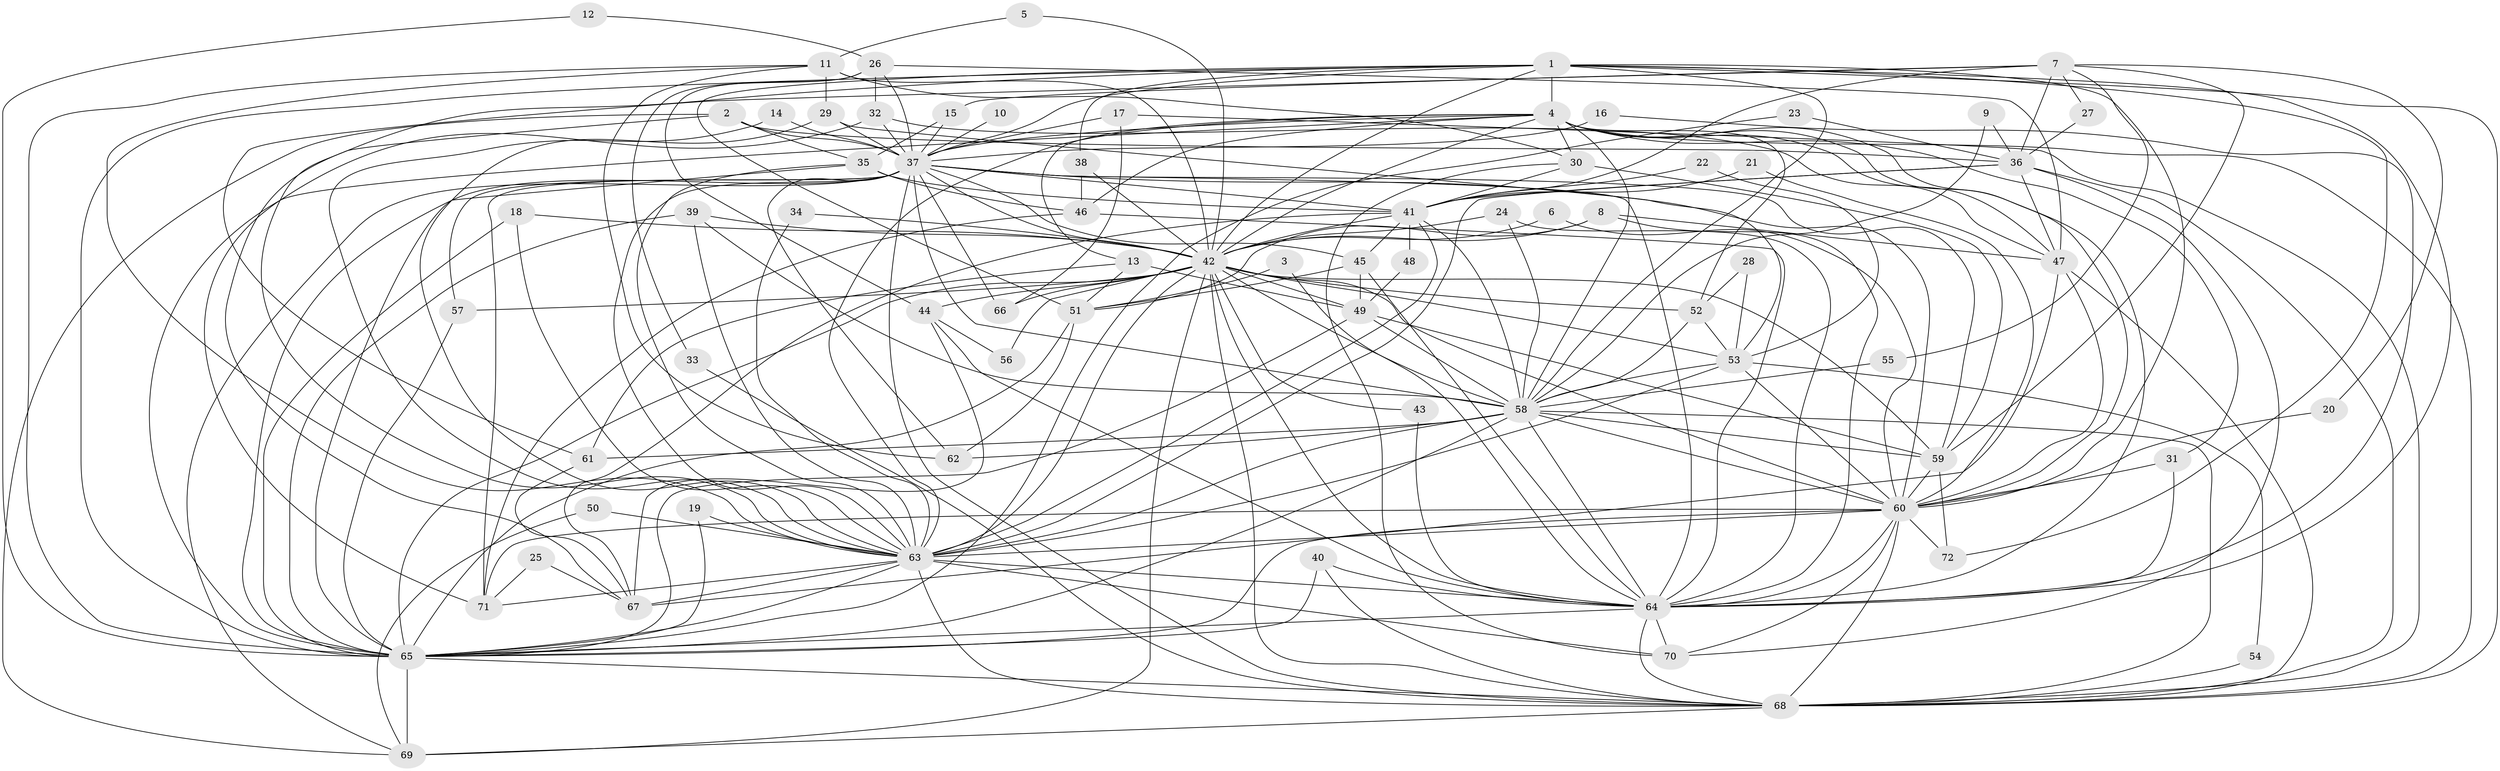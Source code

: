 // original degree distribution, {29: 0.006993006993006993, 13: 0.006993006993006993, 22: 0.006993006993006993, 20: 0.013986013986013986, 23: 0.006993006993006993, 17: 0.006993006993006993, 25: 0.006993006993006993, 33: 0.006993006993006993, 16: 0.006993006993006993, 7: 0.04195804195804196, 4: 0.06993006993006994, 11: 0.006993006993006993, 5: 0.04195804195804196, 2: 0.5244755244755245, 3: 0.1958041958041958, 9: 0.006993006993006993, 6: 0.03496503496503497, 8: 0.006993006993006993}
// Generated by graph-tools (version 1.1) at 2025/49/03/09/25 03:49:45]
// undirected, 72 vertices, 225 edges
graph export_dot {
graph [start="1"]
  node [color=gray90,style=filled];
  1;
  2;
  3;
  4;
  5;
  6;
  7;
  8;
  9;
  10;
  11;
  12;
  13;
  14;
  15;
  16;
  17;
  18;
  19;
  20;
  21;
  22;
  23;
  24;
  25;
  26;
  27;
  28;
  29;
  30;
  31;
  32;
  33;
  34;
  35;
  36;
  37;
  38;
  39;
  40;
  41;
  42;
  43;
  44;
  45;
  46;
  47;
  48;
  49;
  50;
  51;
  52;
  53;
  54;
  55;
  56;
  57;
  58;
  59;
  60;
  61;
  62;
  63;
  64;
  65;
  66;
  67;
  68;
  69;
  70;
  71;
  72;
  1 -- 4 [weight=1.0];
  1 -- 37 [weight=1.0];
  1 -- 38 [weight=1.0];
  1 -- 42 [weight=1.0];
  1 -- 51 [weight=1.0];
  1 -- 58 [weight=1.0];
  1 -- 60 [weight=2.0];
  1 -- 63 [weight=1.0];
  1 -- 64 [weight=1.0];
  1 -- 65 [weight=1.0];
  1 -- 68 [weight=1.0];
  1 -- 72 [weight=1.0];
  2 -- 35 [weight=1.0];
  2 -- 36 [weight=1.0];
  2 -- 37 [weight=1.0];
  2 -- 67 [weight=1.0];
  2 -- 69 [weight=1.0];
  3 -- 51 [weight=1.0];
  3 -- 64 [weight=1.0];
  4 -- 13 [weight=1.0];
  4 -- 30 [weight=1.0];
  4 -- 31 [weight=1.0];
  4 -- 37 [weight=1.0];
  4 -- 42 [weight=1.0];
  4 -- 46 [weight=1.0];
  4 -- 47 [weight=1.0];
  4 -- 52 [weight=1.0];
  4 -- 58 [weight=1.0];
  4 -- 60 [weight=1.0];
  4 -- 63 [weight=1.0];
  4 -- 64 [weight=1.0];
  4 -- 65 [weight=2.0];
  4 -- 68 [weight=1.0];
  5 -- 11 [weight=1.0];
  5 -- 42 [weight=1.0];
  6 -- 42 [weight=1.0];
  6 -- 60 [weight=1.0];
  7 -- 15 [weight=1.0];
  7 -- 20 [weight=1.0];
  7 -- 27 [weight=1.0];
  7 -- 36 [weight=1.0];
  7 -- 41 [weight=1.0];
  7 -- 55 [weight=1.0];
  7 -- 59 [weight=1.0];
  7 -- 61 [weight=1.0];
  8 -- 42 [weight=1.0];
  8 -- 47 [weight=1.0];
  8 -- 51 [weight=1.0];
  8 -- 64 [weight=1.0];
  9 -- 36 [weight=1.0];
  9 -- 58 [weight=1.0];
  10 -- 37 [weight=1.0];
  11 -- 29 [weight=1.0];
  11 -- 30 [weight=1.0];
  11 -- 42 [weight=1.0];
  11 -- 62 [weight=1.0];
  11 -- 63 [weight=1.0];
  11 -- 65 [weight=1.0];
  12 -- 26 [weight=1.0];
  12 -- 65 [weight=1.0];
  13 -- 49 [weight=1.0];
  13 -- 51 [weight=1.0];
  13 -- 61 [weight=1.0];
  14 -- 37 [weight=1.0];
  14 -- 63 [weight=1.0];
  15 -- 35 [weight=1.0];
  15 -- 37 [weight=1.0];
  16 -- 37 [weight=1.0];
  16 -- 64 [weight=1.0];
  17 -- 37 [weight=2.0];
  17 -- 66 [weight=1.0];
  17 -- 68 [weight=1.0];
  18 -- 42 [weight=1.0];
  18 -- 63 [weight=1.0];
  18 -- 65 [weight=1.0];
  19 -- 63 [weight=1.0];
  19 -- 65 [weight=1.0];
  20 -- 60 [weight=1.0];
  21 -- 41 [weight=1.0];
  21 -- 60 [weight=1.0];
  22 -- 41 [weight=1.0];
  22 -- 53 [weight=1.0];
  23 -- 36 [weight=1.0];
  23 -- 65 [weight=1.0];
  24 -- 42 [weight=1.0];
  24 -- 58 [weight=1.0];
  24 -- 64 [weight=1.0];
  25 -- 67 [weight=1.0];
  25 -- 71 [weight=1.0];
  26 -- 32 [weight=1.0];
  26 -- 33 [weight=1.0];
  26 -- 37 [weight=1.0];
  26 -- 44 [weight=1.0];
  26 -- 47 [weight=1.0];
  27 -- 36 [weight=1.0];
  28 -- 52 [weight=1.0];
  28 -- 53 [weight=1.0];
  29 -- 37 [weight=1.0];
  29 -- 53 [weight=1.0];
  29 -- 63 [weight=1.0];
  30 -- 41 [weight=1.0];
  30 -- 59 [weight=1.0];
  30 -- 70 [weight=1.0];
  31 -- 60 [weight=1.0];
  31 -- 64 [weight=1.0];
  32 -- 37 [weight=1.0];
  32 -- 47 [weight=1.0];
  32 -- 71 [weight=1.0];
  33 -- 68 [weight=1.0];
  34 -- 42 [weight=1.0];
  34 -- 63 [weight=1.0];
  35 -- 41 [weight=2.0];
  35 -- 46 [weight=1.0];
  35 -- 63 [weight=1.0];
  35 -- 65 [weight=1.0];
  36 -- 41 [weight=1.0];
  36 -- 47 [weight=1.0];
  36 -- 63 [weight=2.0];
  36 -- 68 [weight=1.0];
  36 -- 70 [weight=1.0];
  37 -- 41 [weight=1.0];
  37 -- 42 [weight=1.0];
  37 -- 45 [weight=1.0];
  37 -- 57 [weight=1.0];
  37 -- 58 [weight=1.0];
  37 -- 59 [weight=1.0];
  37 -- 60 [weight=1.0];
  37 -- 62 [weight=1.0];
  37 -- 63 [weight=1.0];
  37 -- 64 [weight=1.0];
  37 -- 65 [weight=1.0];
  37 -- 66 [weight=1.0];
  37 -- 68 [weight=1.0];
  37 -- 69 [weight=1.0];
  37 -- 71 [weight=2.0];
  38 -- 42 [weight=1.0];
  38 -- 46 [weight=1.0];
  39 -- 42 [weight=1.0];
  39 -- 58 [weight=1.0];
  39 -- 63 [weight=1.0];
  39 -- 65 [weight=1.0];
  40 -- 64 [weight=1.0];
  40 -- 65 [weight=1.0];
  40 -- 68 [weight=1.0];
  41 -- 42 [weight=2.0];
  41 -- 45 [weight=1.0];
  41 -- 48 [weight=1.0];
  41 -- 58 [weight=1.0];
  41 -- 63 [weight=1.0];
  41 -- 67 [weight=1.0];
  42 -- 43 [weight=1.0];
  42 -- 44 [weight=2.0];
  42 -- 49 [weight=2.0];
  42 -- 52 [weight=1.0];
  42 -- 53 [weight=1.0];
  42 -- 56 [weight=1.0];
  42 -- 57 [weight=1.0];
  42 -- 58 [weight=1.0];
  42 -- 59 [weight=1.0];
  42 -- 60 [weight=1.0];
  42 -- 63 [weight=1.0];
  42 -- 64 [weight=1.0];
  42 -- 65 [weight=1.0];
  42 -- 66 [weight=1.0];
  42 -- 68 [weight=1.0];
  42 -- 69 [weight=2.0];
  43 -- 64 [weight=1.0];
  44 -- 56 [weight=1.0];
  44 -- 64 [weight=1.0];
  44 -- 67 [weight=2.0];
  45 -- 49 [weight=1.0];
  45 -- 51 [weight=1.0];
  45 -- 64 [weight=1.0];
  46 -- 64 [weight=1.0];
  46 -- 71 [weight=1.0];
  47 -- 60 [weight=1.0];
  47 -- 67 [weight=1.0];
  47 -- 68 [weight=1.0];
  48 -- 49 [weight=1.0];
  49 -- 58 [weight=1.0];
  49 -- 59 [weight=1.0];
  49 -- 65 [weight=1.0];
  50 -- 63 [weight=1.0];
  50 -- 69 [weight=1.0];
  51 -- 62 [weight=1.0];
  51 -- 65 [weight=1.0];
  52 -- 53 [weight=1.0];
  52 -- 58 [weight=1.0];
  53 -- 54 [weight=1.0];
  53 -- 58 [weight=1.0];
  53 -- 60 [weight=1.0];
  53 -- 63 [weight=1.0];
  54 -- 68 [weight=1.0];
  55 -- 58 [weight=1.0];
  57 -- 65 [weight=1.0];
  58 -- 59 [weight=1.0];
  58 -- 60 [weight=1.0];
  58 -- 61 [weight=1.0];
  58 -- 62 [weight=1.0];
  58 -- 63 [weight=1.0];
  58 -- 64 [weight=1.0];
  58 -- 65 [weight=1.0];
  58 -- 68 [weight=1.0];
  59 -- 60 [weight=1.0];
  59 -- 72 [weight=1.0];
  60 -- 63 [weight=1.0];
  60 -- 64 [weight=1.0];
  60 -- 65 [weight=1.0];
  60 -- 68 [weight=1.0];
  60 -- 70 [weight=1.0];
  60 -- 71 [weight=1.0];
  60 -- 72 [weight=1.0];
  61 -- 67 [weight=1.0];
  63 -- 64 [weight=1.0];
  63 -- 65 [weight=1.0];
  63 -- 67 [weight=1.0];
  63 -- 68 [weight=1.0];
  63 -- 70 [weight=1.0];
  63 -- 71 [weight=1.0];
  64 -- 65 [weight=2.0];
  64 -- 68 [weight=1.0];
  64 -- 70 [weight=2.0];
  65 -- 68 [weight=1.0];
  65 -- 69 [weight=1.0];
  68 -- 69 [weight=1.0];
}
